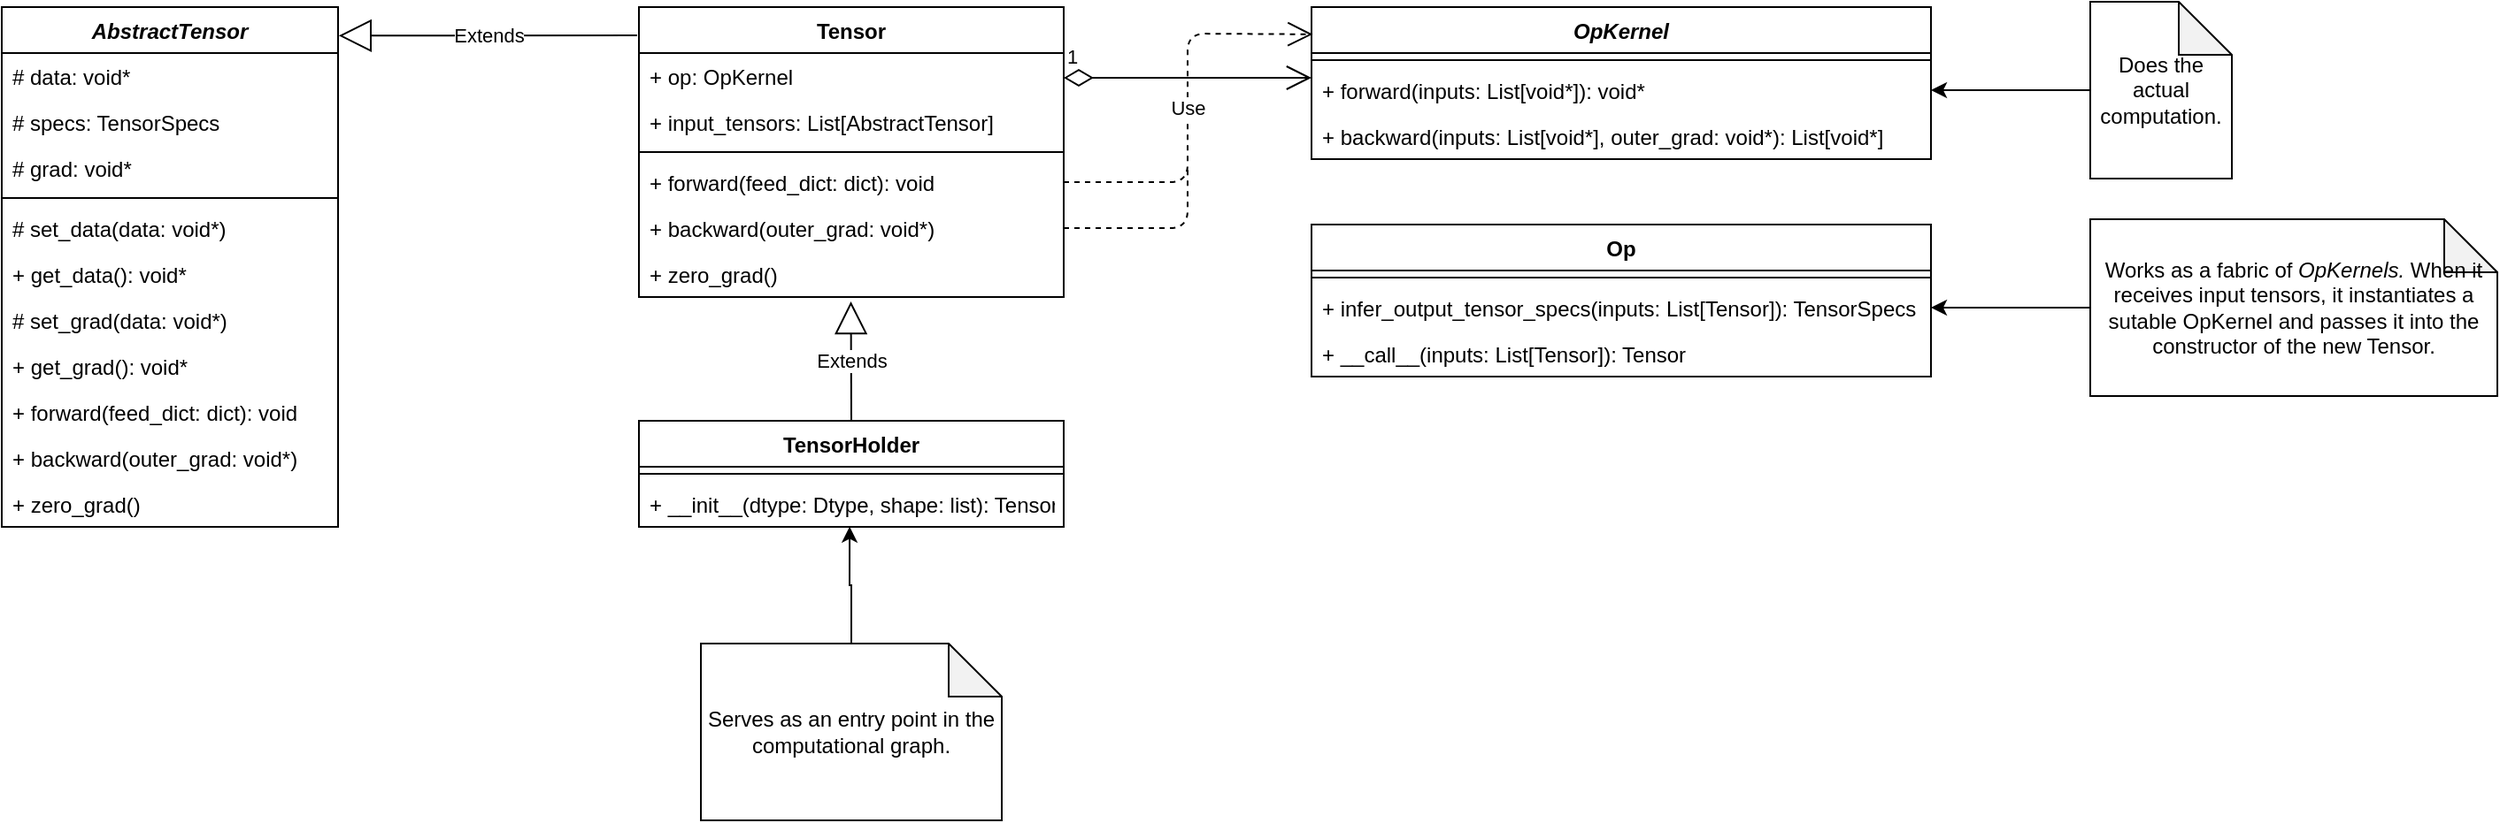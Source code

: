 <mxfile version="14.1.8" type="device"><diagram id="C5RBs43oDa-KdzZeNtuy" name="Page-1"><mxGraphModel dx="1463" dy="846" grid="1" gridSize="10" guides="1" tooltips="1" connect="1" arrows="1" fold="1" page="1" pageScale="1" pageWidth="827" pageHeight="1169" math="0" shadow="0"><root><mxCell id="WIyWlLk6GJQsqaUBKTNV-0"/><mxCell id="WIyWlLk6GJQsqaUBKTNV-1" parent="WIyWlLk6GJQsqaUBKTNV-0"/><mxCell id="tyOT2DxhKZj-EWQaL2am-0" value="AbstractTensor" style="swimlane;fontStyle=3;align=center;verticalAlign=top;childLayout=stackLayout;horizontal=1;startSize=26;horizontalStack=0;resizeParent=1;resizeParentMax=0;resizeLast=0;collapsible=1;marginBottom=0;" vertex="1" parent="WIyWlLk6GJQsqaUBKTNV-1"><mxGeometry x="160" y="100" width="190" height="294" as="geometry"/></mxCell><mxCell id="tyOT2DxhKZj-EWQaL2am-1" value="# data: void*" style="text;strokeColor=none;fillColor=none;align=left;verticalAlign=top;spacingLeft=4;spacingRight=4;overflow=hidden;rotatable=0;points=[[0,0.5],[1,0.5]];portConstraint=eastwest;" vertex="1" parent="tyOT2DxhKZj-EWQaL2am-0"><mxGeometry y="26" width="190" height="26" as="geometry"/></mxCell><mxCell id="tyOT2DxhKZj-EWQaL2am-5" value="# specs: TensorSpecs" style="text;strokeColor=none;fillColor=none;align=left;verticalAlign=top;spacingLeft=4;spacingRight=4;overflow=hidden;rotatable=0;points=[[0,0.5],[1,0.5]];portConstraint=eastwest;" vertex="1" parent="tyOT2DxhKZj-EWQaL2am-0"><mxGeometry y="52" width="190" height="26" as="geometry"/></mxCell><mxCell id="tyOT2DxhKZj-EWQaL2am-4" value="# grad: void*" style="text;strokeColor=none;fillColor=none;align=left;verticalAlign=top;spacingLeft=4;spacingRight=4;overflow=hidden;rotatable=0;points=[[0,0.5],[1,0.5]];portConstraint=eastwest;" vertex="1" parent="tyOT2DxhKZj-EWQaL2am-0"><mxGeometry y="78" width="190" height="26" as="geometry"/></mxCell><mxCell id="tyOT2DxhKZj-EWQaL2am-2" value="" style="line;strokeWidth=1;fillColor=none;align=left;verticalAlign=middle;spacingTop=-1;spacingLeft=3;spacingRight=3;rotatable=0;labelPosition=right;points=[];portConstraint=eastwest;" vertex="1" parent="tyOT2DxhKZj-EWQaL2am-0"><mxGeometry y="104" width="190" height="8" as="geometry"/></mxCell><mxCell id="tyOT2DxhKZj-EWQaL2am-3" value="# set_data(data: void*)" style="text;strokeColor=none;fillColor=none;align=left;verticalAlign=top;spacingLeft=4;spacingRight=4;overflow=hidden;rotatable=0;points=[[0,0.5],[1,0.5]];portConstraint=eastwest;" vertex="1" parent="tyOT2DxhKZj-EWQaL2am-0"><mxGeometry y="112" width="190" height="26" as="geometry"/></mxCell><mxCell id="tyOT2DxhKZj-EWQaL2am-6" value="+ get_data(): void*" style="text;strokeColor=none;fillColor=none;align=left;verticalAlign=top;spacingLeft=4;spacingRight=4;overflow=hidden;rotatable=0;points=[[0,0.5],[1,0.5]];portConstraint=eastwest;" vertex="1" parent="tyOT2DxhKZj-EWQaL2am-0"><mxGeometry y="138" width="190" height="26" as="geometry"/></mxCell><mxCell id="tyOT2DxhKZj-EWQaL2am-7" value="# set_grad(data: void*)" style="text;strokeColor=none;fillColor=none;align=left;verticalAlign=top;spacingLeft=4;spacingRight=4;overflow=hidden;rotatable=0;points=[[0,0.5],[1,0.5]];portConstraint=eastwest;" vertex="1" parent="tyOT2DxhKZj-EWQaL2am-0"><mxGeometry y="164" width="190" height="26" as="geometry"/></mxCell><mxCell id="tyOT2DxhKZj-EWQaL2am-8" value="+ get_grad(): void*" style="text;strokeColor=none;fillColor=none;align=left;verticalAlign=top;spacingLeft=4;spacingRight=4;overflow=hidden;rotatable=0;points=[[0,0.5],[1,0.5]];portConstraint=eastwest;" vertex="1" parent="tyOT2DxhKZj-EWQaL2am-0"><mxGeometry y="190" width="190" height="26" as="geometry"/></mxCell><mxCell id="tyOT2DxhKZj-EWQaL2am-10" value="+ forward(feed_dict: dict): void" style="text;strokeColor=none;fillColor=none;align=left;verticalAlign=top;spacingLeft=4;spacingRight=4;overflow=hidden;rotatable=0;points=[[0,0.5],[1,0.5]];portConstraint=eastwest;" vertex="1" parent="tyOT2DxhKZj-EWQaL2am-0"><mxGeometry y="216" width="190" height="26" as="geometry"/></mxCell><mxCell id="tyOT2DxhKZj-EWQaL2am-11" value="+ backward(outer_grad: void*)" style="text;strokeColor=none;fillColor=none;align=left;verticalAlign=top;spacingLeft=4;spacingRight=4;overflow=hidden;rotatable=0;points=[[0,0.5],[1,0.5]];portConstraint=eastwest;" vertex="1" parent="tyOT2DxhKZj-EWQaL2am-0"><mxGeometry y="242" width="190" height="26" as="geometry"/></mxCell><mxCell id="tyOT2DxhKZj-EWQaL2am-9" value="+ zero_grad()" style="text;strokeColor=none;fillColor=none;align=left;verticalAlign=top;spacingLeft=4;spacingRight=4;overflow=hidden;rotatable=0;points=[[0,0.5],[1,0.5]];portConstraint=eastwest;" vertex="1" parent="tyOT2DxhKZj-EWQaL2am-0"><mxGeometry y="268" width="190" height="26" as="geometry"/></mxCell><mxCell id="tyOT2DxhKZj-EWQaL2am-12" value="Tensor" style="swimlane;fontStyle=1;align=center;verticalAlign=top;childLayout=stackLayout;horizontal=1;startSize=26;horizontalStack=0;resizeParent=1;resizeParentMax=0;resizeLast=0;collapsible=1;marginBottom=0;" vertex="1" parent="WIyWlLk6GJQsqaUBKTNV-1"><mxGeometry x="520" y="100" width="240" height="164" as="geometry"/></mxCell><mxCell id="tyOT2DxhKZj-EWQaL2am-13" value="+ op: OpKernel" style="text;strokeColor=none;fillColor=none;align=left;verticalAlign=top;spacingLeft=4;spacingRight=4;overflow=hidden;rotatable=0;points=[[0,0.5],[1,0.5]];portConstraint=eastwest;" vertex="1" parent="tyOT2DxhKZj-EWQaL2am-12"><mxGeometry y="26" width="240" height="26" as="geometry"/></mxCell><mxCell id="tyOT2DxhKZj-EWQaL2am-18" value="+ input_tensors: List[AbstractTensor]" style="text;strokeColor=none;fillColor=none;align=left;verticalAlign=top;spacingLeft=4;spacingRight=4;overflow=hidden;rotatable=0;points=[[0,0.5],[1,0.5]];portConstraint=eastwest;" vertex="1" parent="tyOT2DxhKZj-EWQaL2am-12"><mxGeometry y="52" width="240" height="26" as="geometry"/></mxCell><mxCell id="tyOT2DxhKZj-EWQaL2am-14" value="" style="line;strokeWidth=1;fillColor=none;align=left;verticalAlign=middle;spacingTop=-1;spacingLeft=3;spacingRight=3;rotatable=0;labelPosition=right;points=[];portConstraint=eastwest;" vertex="1" parent="tyOT2DxhKZj-EWQaL2am-12"><mxGeometry y="78" width="240" height="8" as="geometry"/></mxCell><mxCell id="tyOT2DxhKZj-EWQaL2am-20" value="+ forward(feed_dict: dict): void" style="text;strokeColor=none;fillColor=none;align=left;verticalAlign=top;spacingLeft=4;spacingRight=4;overflow=hidden;rotatable=0;points=[[0,0.5],[1,0.5]];portConstraint=eastwest;" vertex="1" parent="tyOT2DxhKZj-EWQaL2am-12"><mxGeometry y="86" width="240" height="26" as="geometry"/></mxCell><mxCell id="tyOT2DxhKZj-EWQaL2am-21" value="+ backward(outer_grad: void*)" style="text;strokeColor=none;fillColor=none;align=left;verticalAlign=top;spacingLeft=4;spacingRight=4;overflow=hidden;rotatable=0;points=[[0,0.5],[1,0.5]];portConstraint=eastwest;" vertex="1" parent="tyOT2DxhKZj-EWQaL2am-12"><mxGeometry y="112" width="240" height="26" as="geometry"/></mxCell><mxCell id="tyOT2DxhKZj-EWQaL2am-22" value="+ zero_grad()" style="text;strokeColor=none;fillColor=none;align=left;verticalAlign=top;spacingLeft=4;spacingRight=4;overflow=hidden;rotatable=0;points=[[0,0.5],[1,0.5]];portConstraint=eastwest;" vertex="1" parent="tyOT2DxhKZj-EWQaL2am-12"><mxGeometry y="138" width="240" height="26" as="geometry"/></mxCell><mxCell id="tyOT2DxhKZj-EWQaL2am-17" value="Extends" style="endArrow=block;endSize=16;endFill=0;html=1;entryX=1.002;entryY=0.055;entryDx=0;entryDy=0;entryPerimeter=0;" edge="1" parent="WIyWlLk6GJQsqaUBKTNV-1" target="tyOT2DxhKZj-EWQaL2am-0"><mxGeometry width="160" relative="1" as="geometry"><mxPoint x="519" y="116" as="sourcePoint"/><mxPoint x="680" y="290" as="targetPoint"/></mxGeometry></mxCell><mxCell id="tyOT2DxhKZj-EWQaL2am-24" value="OpKernel" style="swimlane;fontStyle=3;align=center;verticalAlign=top;childLayout=stackLayout;horizontal=1;startSize=26;horizontalStack=0;resizeParent=1;resizeParentMax=0;resizeLast=0;collapsible=1;marginBottom=0;" vertex="1" parent="WIyWlLk6GJQsqaUBKTNV-1"><mxGeometry x="900" y="100" width="350" height="86" as="geometry"/></mxCell><mxCell id="tyOT2DxhKZj-EWQaL2am-26" value="" style="line;strokeWidth=1;fillColor=none;align=left;verticalAlign=middle;spacingTop=-1;spacingLeft=3;spacingRight=3;rotatable=0;labelPosition=right;points=[];portConstraint=eastwest;" vertex="1" parent="tyOT2DxhKZj-EWQaL2am-24"><mxGeometry y="26" width="350" height="8" as="geometry"/></mxCell><mxCell id="tyOT2DxhKZj-EWQaL2am-27" value="+ forward(inputs: List[void*]): void*" style="text;strokeColor=none;fillColor=none;align=left;verticalAlign=top;spacingLeft=4;spacingRight=4;overflow=hidden;rotatable=0;points=[[0,0.5],[1,0.5]];portConstraint=eastwest;" vertex="1" parent="tyOT2DxhKZj-EWQaL2am-24"><mxGeometry y="34" width="350" height="26" as="geometry"/></mxCell><mxCell id="tyOT2DxhKZj-EWQaL2am-28" value="+ backward(inputs: List[void*], outer_grad: void*): List[void*]" style="text;strokeColor=none;fillColor=none;align=left;verticalAlign=top;spacingLeft=4;spacingRight=4;overflow=hidden;rotatable=0;points=[[0,0.5],[1,0.5]];portConstraint=eastwest;" vertex="1" parent="tyOT2DxhKZj-EWQaL2am-24"><mxGeometry y="60" width="350" height="26" as="geometry"/></mxCell><mxCell id="tyOT2DxhKZj-EWQaL2am-33" value="Op" style="swimlane;fontStyle=1;align=center;verticalAlign=top;childLayout=stackLayout;horizontal=1;startSize=26;horizontalStack=0;resizeParent=1;resizeParentMax=0;resizeLast=0;collapsible=1;marginBottom=0;" vertex="1" parent="WIyWlLk6GJQsqaUBKTNV-1"><mxGeometry x="900" y="223" width="350" height="86" as="geometry"/></mxCell><mxCell id="tyOT2DxhKZj-EWQaL2am-35" value="" style="line;strokeWidth=1;fillColor=none;align=left;verticalAlign=middle;spacingTop=-1;spacingLeft=3;spacingRight=3;rotatable=0;labelPosition=right;points=[];portConstraint=eastwest;" vertex="1" parent="tyOT2DxhKZj-EWQaL2am-33"><mxGeometry y="26" width="350" height="8" as="geometry"/></mxCell><mxCell id="tyOT2DxhKZj-EWQaL2am-36" value="+ infer_output_tensor_specs(inputs: List[Tensor]): TensorSpecs" style="text;strokeColor=none;fillColor=none;align=left;verticalAlign=top;spacingLeft=4;spacingRight=4;overflow=hidden;rotatable=0;points=[[0,0.5],[1,0.5]];portConstraint=eastwest;" vertex="1" parent="tyOT2DxhKZj-EWQaL2am-33"><mxGeometry y="34" width="350" height="26" as="geometry"/></mxCell><mxCell id="tyOT2DxhKZj-EWQaL2am-37" value="+ __call__(inputs: List[Tensor]): Tensor" style="text;strokeColor=none;fillColor=none;align=left;verticalAlign=top;spacingLeft=4;spacingRight=4;overflow=hidden;rotatable=0;points=[[0,0.5],[1,0.5]];portConstraint=eastwest;" vertex="1" parent="tyOT2DxhKZj-EWQaL2am-33"><mxGeometry y="60" width="350" height="26" as="geometry"/></mxCell><mxCell id="tyOT2DxhKZj-EWQaL2am-38" value="Use" style="endArrow=open;endSize=12;dashed=1;html=1;exitX=1;exitY=0.5;exitDx=0;exitDy=0;entryX=0.002;entryY=0.179;entryDx=0;entryDy=0;entryPerimeter=0;" edge="1" parent="WIyWlLk6GJQsqaUBKTNV-1" source="tyOT2DxhKZj-EWQaL2am-20" target="tyOT2DxhKZj-EWQaL2am-24"><mxGeometry width="160" relative="1" as="geometry"><mxPoint x="870" y="260" as="sourcePoint"/><mxPoint x="1030" y="260" as="targetPoint"/><Array as="points"><mxPoint x="830" y="199"/><mxPoint x="830" y="115"/></Array></mxGeometry></mxCell><mxCell id="tyOT2DxhKZj-EWQaL2am-41" value="1" style="endArrow=open;html=1;endSize=12;startArrow=diamondThin;startSize=14;startFill=0;edgeStyle=orthogonalEdgeStyle;align=left;verticalAlign=bottom;" edge="1" parent="WIyWlLk6GJQsqaUBKTNV-1"><mxGeometry x="-1" y="3" relative="1" as="geometry"><mxPoint x="760" y="140" as="sourcePoint"/><mxPoint x="900" y="140" as="targetPoint"/></mxGeometry></mxCell><mxCell id="tyOT2DxhKZj-EWQaL2am-44" style="edgeStyle=orthogonalEdgeStyle;rounded=0;orthogonalLoop=1;jettySize=auto;html=1;entryX=1;entryY=0.5;entryDx=0;entryDy=0;" edge="1" parent="WIyWlLk6GJQsqaUBKTNV-1" source="tyOT2DxhKZj-EWQaL2am-43" target="tyOT2DxhKZj-EWQaL2am-36"><mxGeometry relative="1" as="geometry"/></mxCell><mxCell id="tyOT2DxhKZj-EWQaL2am-43" value="Works as a fabric of &lt;i&gt;OpKernels. &lt;/i&gt;When it receives input tensors, it instantiates a sutable OpKernel and passes it into the constructor of the new Tensor." style="shape=note;whiteSpace=wrap;html=1;backgroundOutline=1;darkOpacity=0.05;" vertex="1" parent="WIyWlLk6GJQsqaUBKTNV-1"><mxGeometry x="1340" y="220" width="230" height="100" as="geometry"/></mxCell><mxCell id="tyOT2DxhKZj-EWQaL2am-46" style="edgeStyle=orthogonalEdgeStyle;rounded=0;orthogonalLoop=1;jettySize=auto;html=1;entryX=1;entryY=0.5;entryDx=0;entryDy=0;" edge="1" parent="WIyWlLk6GJQsqaUBKTNV-1" source="tyOT2DxhKZj-EWQaL2am-45" target="tyOT2DxhKZj-EWQaL2am-27"><mxGeometry relative="1" as="geometry"/></mxCell><mxCell id="tyOT2DxhKZj-EWQaL2am-45" value="Does the actual computation." style="shape=note;whiteSpace=wrap;html=1;backgroundOutline=1;darkOpacity=0.05;" vertex="1" parent="WIyWlLk6GJQsqaUBKTNV-1"><mxGeometry x="1340" y="97" width="80" height="100" as="geometry"/></mxCell><mxCell id="tyOT2DxhKZj-EWQaL2am-47" value="TensorHolder" style="swimlane;fontStyle=1;align=center;verticalAlign=top;childLayout=stackLayout;horizontal=1;startSize=26;horizontalStack=0;resizeParent=1;resizeParentMax=0;resizeLast=0;collapsible=1;marginBottom=0;" vertex="1" parent="WIyWlLk6GJQsqaUBKTNV-1"><mxGeometry x="520" y="334" width="240" height="60" as="geometry"/></mxCell><mxCell id="tyOT2DxhKZj-EWQaL2am-49" value="" style="line;strokeWidth=1;fillColor=none;align=left;verticalAlign=middle;spacingTop=-1;spacingLeft=3;spacingRight=3;rotatable=0;labelPosition=right;points=[];portConstraint=eastwest;" vertex="1" parent="tyOT2DxhKZj-EWQaL2am-47"><mxGeometry y="26" width="240" height="8" as="geometry"/></mxCell><mxCell id="tyOT2DxhKZj-EWQaL2am-50" value="+ __init__(dtype: Dtype, shape: list): Tensor" style="text;strokeColor=none;fillColor=none;align=left;verticalAlign=top;spacingLeft=4;spacingRight=4;overflow=hidden;rotatable=0;points=[[0,0.5],[1,0.5]];portConstraint=eastwest;" vertex="1" parent="tyOT2DxhKZj-EWQaL2am-47"><mxGeometry y="34" width="240" height="26" as="geometry"/></mxCell><mxCell id="tyOT2DxhKZj-EWQaL2am-53" value="Extends" style="endArrow=block;endSize=16;endFill=0;html=1;exitX=0.5;exitY=0;exitDx=0;exitDy=0;entryX=0.499;entryY=1.096;entryDx=0;entryDy=0;entryPerimeter=0;" edge="1" parent="WIyWlLk6GJQsqaUBKTNV-1" source="tyOT2DxhKZj-EWQaL2am-47" target="tyOT2DxhKZj-EWQaL2am-22"><mxGeometry width="160" relative="1" as="geometry"><mxPoint x="640" y="340" as="sourcePoint"/><mxPoint x="800" y="340" as="targetPoint"/></mxGeometry></mxCell><mxCell id="tyOT2DxhKZj-EWQaL2am-55" style="edgeStyle=orthogonalEdgeStyle;rounded=0;orthogonalLoop=1;jettySize=auto;html=1;entryX=0.496;entryY=0.994;entryDx=0;entryDy=0;entryPerimeter=0;" edge="1" parent="WIyWlLk6GJQsqaUBKTNV-1" source="tyOT2DxhKZj-EWQaL2am-54" target="tyOT2DxhKZj-EWQaL2am-50"><mxGeometry relative="1" as="geometry"/></mxCell><mxCell id="tyOT2DxhKZj-EWQaL2am-54" value="Serves as an entry point in the computational graph." style="shape=note;whiteSpace=wrap;html=1;backgroundOutline=1;darkOpacity=0.05;" vertex="1" parent="WIyWlLk6GJQsqaUBKTNV-1"><mxGeometry x="555" y="460" width="170" height="100" as="geometry"/></mxCell><mxCell id="tyOT2DxhKZj-EWQaL2am-56" value="" style="endArrow=none;dashed=1;html=1;exitX=1;exitY=0.5;exitDx=0;exitDy=0;" edge="1" parent="WIyWlLk6GJQsqaUBKTNV-1" source="tyOT2DxhKZj-EWQaL2am-21"><mxGeometry width="50" height="50" relative="1" as="geometry"><mxPoint x="780" y="270" as="sourcePoint"/><mxPoint x="830" y="190" as="targetPoint"/><Array as="points"><mxPoint x="830" y="225"/></Array></mxGeometry></mxCell></root></mxGraphModel></diagram></mxfile>